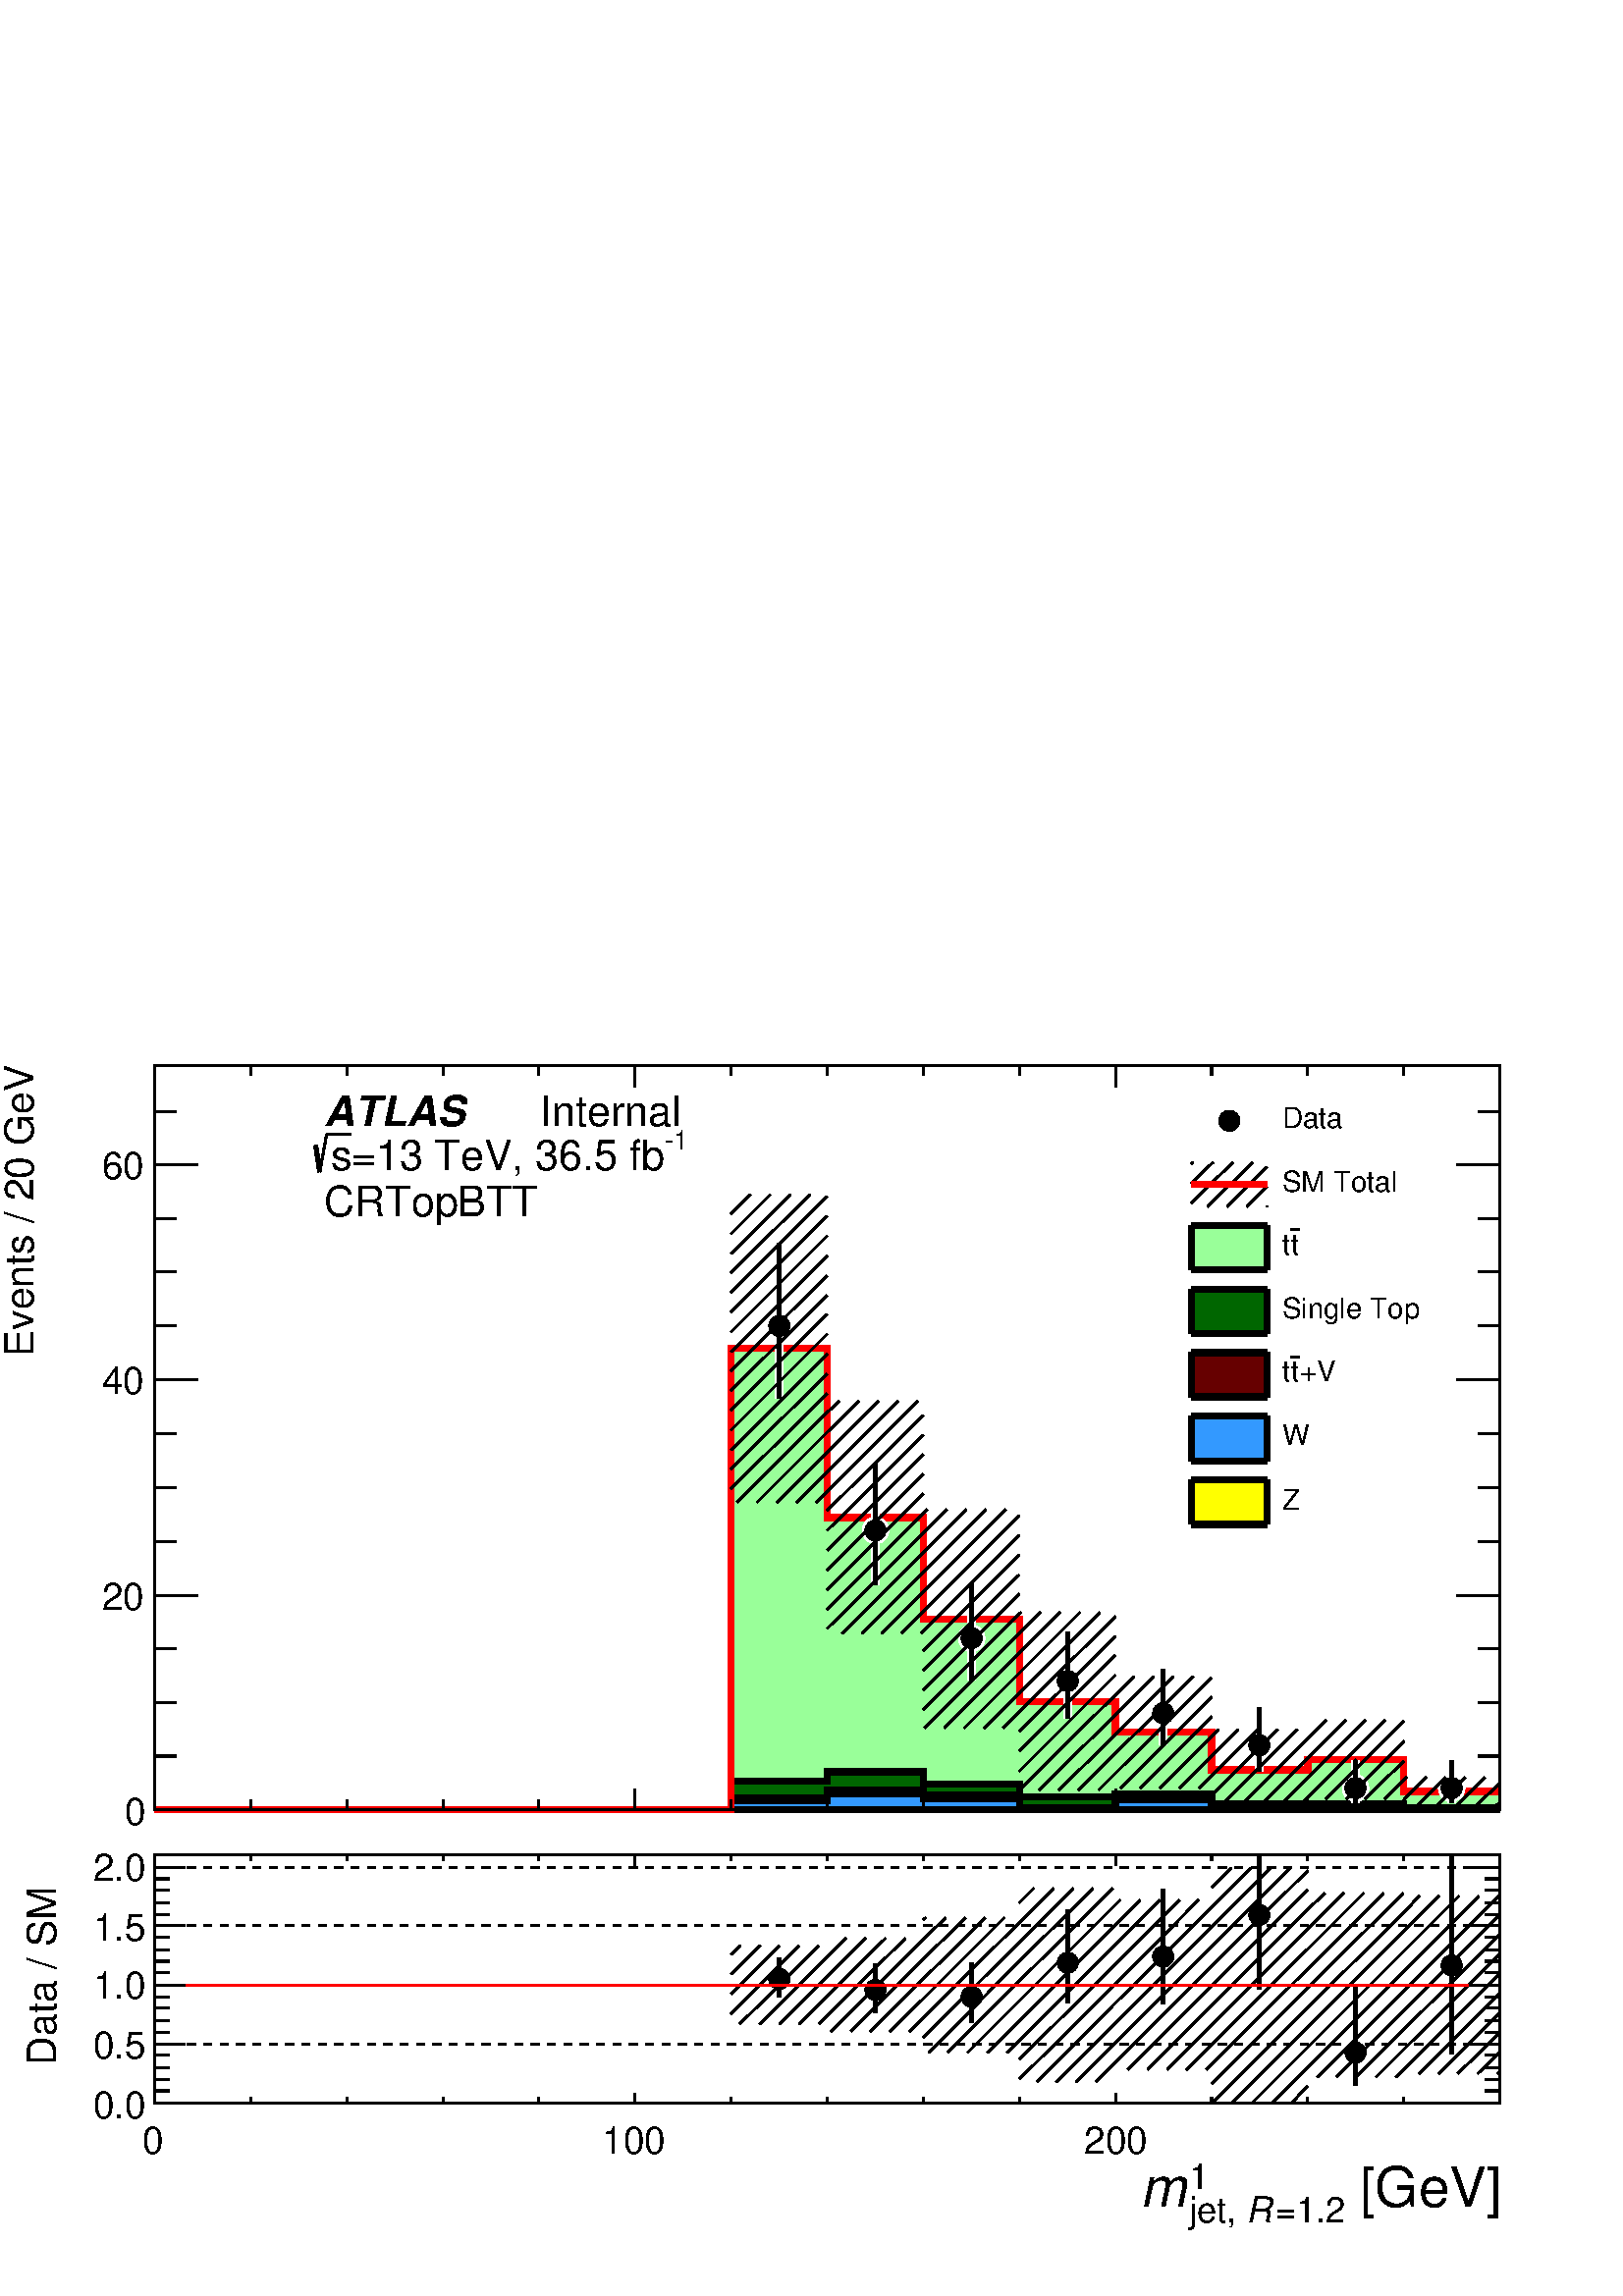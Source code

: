 %!PS-Adobe-2.0 EPSF-2.0
%%BoundingBox:  0 0 567 466
%%DocumentNeededResources: ProcSet (FontSetInit)
%%EndComments
%%BeginProlog
80 dict begin
/s {stroke} def /l {lineto} def /m {moveto} def /t {translate} def
/r {rotate} def /rl {roll}  def /R {repeat} def
/d {rlineto} def /rm {rmoveto} def /gr {grestore} def /f {eofill} def
/c {setrgbcolor} def /black {0 setgray} def /sd {setdash} def
/cl {closepath} def /sf {scalefont setfont} def /lw {setlinewidth} def
/box {m dup 0 exch d exch 0 d 0 exch neg d cl} def
/NC{systemdict begin initclip end}def/C{NC box clip newpath}def
/bl {box s} def /bf {gsave box gsave f grestore 1 lw [] 0 sd s grestore} def /Y { 0 exch d} def /X { 0 d} def 
/K {{pop pop 0 moveto} exch kshow} bind def
/ita {/ang 15 def gsave [1 0 ang dup sin exch cos div 1 0 0] concat} def 
/mp {newpath /y exch def /x exch def} def
/side {[w .77 mul w .23 mul] .385 w mul sd w 0 l currentpoint t -144 r} def
/mr {mp x y w2 0 360 arc} def /m24 {mr s} def /m20 {mr f} def
/mb {mp x y w2 add m w2 neg 0 d 0 w neg d w 0 d 0 w d cl} def
/mt {mp x y w2 add m w2 neg w neg d w 0 d cl} def
/m21 {mb f} def /m25 {mb s} def /m22 {mt f} def /m26{mt s} def
/m23 {mp x y w2 sub m w2 w d w neg 0 d cl f} def
/m27 {mp x y w2 add m w3 neg w2 neg d w3 w2 neg d w3 w2 d cl s} def
/m28 {mp x w2 sub y w2 sub w3 add m w3 0 d  0 w3 neg d w3 0 d 0 w3 d w3 0 d  0 w3 d w3 neg 0 d 0 w3 d w3 neg 0 d 0 w3 neg d w3 neg 0 d cl s } def
/m29 {mp gsave x w2 sub y w2 add w3 sub m currentpoint t 4 {side} repeat cl fill gr} def
/m30 {mp gsave x w2 sub y w2 add w3 sub m currentpoint t 4 {side} repeat cl s gr} def
/m31 {mp x y w2 sub m 0 w d x w2 sub y m w 0 d x w2 sub y w2 add m w w neg d x w2 sub y w2 sub m w w d s} def
/m32 {mp x y w2 sub m w2 w d w neg 0 d cl s} def
/m33 {mp x y w2 add m w3 neg w2 neg d w3 w2 neg d w3 w2 d cl f} def
/m34 {mp x w2 sub y w2 sub w3 add m w3 0 d  0 w3 neg d w3 0 d 0 w3 d w3 0 d  0 w3 d w3 neg 0 d 0 w3 d w3 neg 0 d 0 w3 neg d w3 neg 0 d cl f } def
/m2 {mp x y w2 sub m 0 w d x w2 sub y m w 0 d s} def
/m5 {mp x w2 sub y w2 sub m w w d x w2 sub y w2 add m w w neg d s} def
%%IncludeResource: ProcSet (FontSetInit)
%%IncludeResource: font Times-Roman
%%IncludeResource: font Times-Italic
%%IncludeResource: font Times-Bold
%%IncludeResource: font Times-BoldItalic
%%IncludeResource: font Helvetica
%%IncludeResource: font Helvetica-Oblique
%%IncludeResource: font Helvetica-Bold
%%IncludeResource: font Helvetica-BoldOblique
%%IncludeResource: font Courier
%%IncludeResource: font Courier-Oblique
%%IncludeResource: font Courier-Bold
%%IncludeResource: font Courier-BoldOblique
%%IncludeResource: font Symbol
%%IncludeResource: font ZapfDingbats
/reEncode {exch findfont dup length dict begin {1 index /FID eq  {pop pop} {def} ifelse } forall /Encoding exch def currentdict end dup /FontName get exch definefont pop } def [/Times-Bold /Times-Italic /Times-BoldItalic /Helvetica /Helvetica-Oblique
 /Helvetica-Bold /Helvetica-BoldOblique /Courier /Courier-Oblique /Courier-Bold /Courier-BoldOblique /Times-Roman /AvantGarde-Book /AvantGarde-BookOblique /AvantGarde-Demi /AvantGarde-DemiOblique /Bookman-Demi /Bookman-DemiItalic /Bookman-Light
 /Bookman-LightItalic /Helvetica-Narrow /Helvetica-Narrow-Bold /Helvetica-Narrow-BoldOblique /Helvetica-Narrow-Oblique /NewCenturySchlbk-Roman /NewCenturySchlbk-Bold /NewCenturySchlbk-BoldItalic /NewCenturySchlbk-Italic /Palatino-Bold
 /Palatino-BoldItalic /Palatino-Italic /Palatino-Roman ] {ISOLatin1Encoding reEncode } forall
%%EndProlog
%%BeginSetup
%%EndSetup
newpath  gsave  .25 .25 scale  gsave  0 0 t black[  ] 0 sd 3 lw 1 1 1 c 2268 1864 0 0 bf black 1 1 1 c 2268 1174 0 690 bf black 1 1 1 c 1973 1092 227 713 bf black 1973 1092 227 713 bl 1 1 1 c 1973 1092 227 713 bf black 1973 1092 227 713 bl 9 lw 1 1 1
 c black 227 713 m 1973 X s 3 lw 227 713 m 1973 X s
 gsave  2268 1174 0 690 C 2036.38 576.704 t 0 r /Helvetica findfont 58.706 sf 0 0 m ( [GeV]) show NC gr 
 gsave  2268 1174 0 690 C 1860.44 596.253 t 0 r /Helvetica findfont 39.138 sf 0 0 m (1) show NC gr 
 gsave  2268 1174 0 690 C 1958.19 560.413 t 0 r /Helvetica findfont 39.138 sf 0 0 m (=1.2) show NC gr 
 gsave  2268 1174 0 690 C 1925.6 560.413 t 0 r /Helvetica-Oblique findfont 39.138 sf 0 0 m (R) show NC gr 
 gsave  2268 1174 0 690 C 1860.44 560.413 t 0 r /Helvetica findfont 39.138 sf 0 0 m (jet, ) show NC gr 
 gsave  2268 1174 0 690 C 1808.31 576.704 t 0 r /Helvetica-Oblique findfont 58.706 sf 0 0 m (m) show NC gr  227 744 m -31 Y s 368 728 m -15 Y s 509 728 m -15 Y s 650 728 m -15 Y s 790 728 m -15 Y s 931 744 m -31 Y s 1072 728 m -15 Y s 1213 728 m -15
 Y s 1354 728 m -15 Y s 1495 728 m -15 Y s 1636 744 m -31 Y s 1636 744 m -31 Y s 1777 728 m -15 Y s 1918 728 m -15 Y s 2059 728 m -15 Y s 227 1805 m 1973 X s 227 1774 m 31 Y s 368 1790 m 15 Y s 509 1790 m 15 Y s 650 1790 m 15 Y s 790 1790 m 15 Y s
 931 1774 m 31 Y s 1072 1790 m 15 Y s 1213 1790 m 15 Y s 1354 1790 m 15 Y s 1495 1790 m 15 Y s 1636 1774 m 31 Y s 1636 1774 m 31 Y s 1777 1790 m 15 Y s 1918 1790 m 15 Y s 2059 1790 m 15 Y s 227 713 m 1092 Y s
 gsave  2268 1174 0 690 C 48.873 1378.22 t 90 r /Helvetica findfont 58.706 sf 0 0 m (Events / 20 GeV) show NC gr  290 713 m -63 X s 258 792 m -31 X s 258 871 m -31 X s 258 950 m -31 X s 290 1028 m -63 X s 258 1107 m -31 X s 258 1186 m -31 X s 258
 1265 m -31 X s 290 1344 m -63 X s 258 1423 m -31 X s 258 1502 m -31 X s 258 1580 m -31 X s 290 1659 m -63 X s 290 1659 m -63 X s 258 1738 m -31 X s
 gsave  2268 1174 0 690 C 182.46 690.741 t 0 r /Helvetica findfont 55.445 sf 0 0 m (0) show NC gr 
 gsave  2268 1174 0 690 C 149.878 1006.79 t 0 r /Helvetica findfont 55.445 sf 0 0 m (20) show NC gr 
 gsave  2268 1174 0 690 C 149.878 1322.83 t 0 r /Helvetica findfont 55.445 sf 0 0 m (40) show NC gr 
 gsave  2268 1174 0 690 C 149.878 1638.88 t 0 r /Helvetica findfont 55.445 sf 0 0 m (60) show NC gr  2200 713 m 1092 Y s 2136 713 m 64 X s 2168 792 m 32 X s 2168 871 m 32 X s 2168 950 m 32 X s 2136 1028 m 64 X s 2168 1107 m 32 X s 2168 1186 m 32 X s
 2168 1265 m 32 X s 2136 1344 m 64 X s 2168 1423 m 32 X s 2168 1502 m 32 X s 2168 1580 m 32 X s 2136 1659 m 64 X s 2136 1659 m 64 X s 2168 1738 m 32 X s 9 lw 0.6 1 0.6 c 3 lw 227 713 m 845 X 677 Y 141 X -248 Y 141 X -149 Y 141 X -121 Y 141 X -45 Y
 141 X -55 Y 141 X 15 Y 141 X -47 Y 141 X -27 Y f 9 lw black 0.6 1 0.6 c black 227 713 m 845 X 677 Y 141 X -248 Y 141 X -149 Y 141 X -121 Y 141 X -45 Y 141 X -55 Y 141 X 15 Y 141 X -47 Y 141 X s 0.999 0.999 0.999 c 0 0.4 0 c 3 lw 0.999 0.999 0.999 c
 227 713 m 845 X 42 Y 141 X 14 Y 141 X -18 Y 141 X -19 Y 141 X 4 Y 141 X -14 Y 282 X -6 Y 141 X -3 Y f 9 lw black 0.999 0.999 0.999 c black 227 713 m 845 X 42 Y 141 X 14 Y 141 X -18 Y 141 X -19 Y 141 X 4 Y 141 X -14 Y 282 X -6 Y 141 X s 1 1 1 c 0 0.4
 0 c black 227 713 m 845 X 42 Y 141 X 14 Y 141 X -18 Y 141 X -19 Y 141 X 4 Y 141 X -14 Y 282 X -6 Y 141 X s 0 0.4 0 c 3 lw 227 713 m 845 X 42 Y 141 X 14 Y 141 X -18 Y 141 X -19 Y 141 X 4 Y 141 X -14 Y 282 X -6 Y 141 X -3 Y f 9 lw black 0 0.4 0 c
 black 227 713 m 845 X 42 Y 141 X 14 Y 141 X -18 Y 141 X -19 Y 141 X 4 Y 141 X -14 Y 282 X -6 Y 141 X s 0.999 0.999 0.999 c 0.4 0 0 c 3 lw 0.999 0.999 0.999 c 227 713 m 845 X 18 Y 141 X 11 Y 141 X -7 Y 141 X -19 Y 141 X 14 Y 141 X -12 Y 141 X -2 Y
 141 X -1 Y 141 X -2 Y f 9 lw black 0.999 0.999 0.999 c black 227 713 m 845 X 18 Y 141 X 11 Y 141 X -7 Y 141 X -19 Y 141 X 14 Y 141 X -12 Y 141 X -2 Y 141 X -1 Y 141 X s 1 1 1 c 0.4 0 0 c black 227 713 m 845 X 18 Y 141 X 11 Y 141 X -7 Y 141 X -19 Y
 141 X 14 Y 141 X -12 Y 141 X -2 Y 141 X -1 Y 141 X s 0.4 0 0 c 3 lw 227 713 m 845 X 18 Y 141 X 11 Y 141 X -7 Y 141 X -19 Y 141 X 14 Y 141 X -12 Y 141 X -2 Y 141 X -1 Y 141 X -2 Y f 9 lw black 0.4 0 0 c black 227 713 m 845 X 18 Y 141 X 11 Y 141 X -7
 Y 141 X -19 Y 141 X 14 Y 141 X -12 Y 141 X -2 Y 141 X -1 Y 141 X s 0.999 0.999 0.999 c 0.2 0.6 1 c 3 lw 0.999 0.999 0.999 c 227 713 m 845 X 14 Y 141 X 10 Y 141 X -7 Y 141 X -14 Y 141 X 12 Y 141 X -11 Y 141 X -1 Y 141 X -2 Y 141 X -1 Y f 9 lw black
 0.999 0.999 0.999 c black 227 713 m 845 X 14 Y 141 X 10 Y 141 X -7 Y 141 X -14 Y 141 X 12 Y 141 X -11 Y 141 X -1 Y 141 X -2 Y 141 X s 1 1 1 c 0.2 0.6 1 c black 227 713 m 845 X 14 Y 141 X 10 Y 141 X -7 Y 141 X -14 Y 141 X 12 Y 141 X -11 Y 141 X -1 Y
 141 X -2 Y 141 X s 0.2 0.6 1 c 3 lw 227 713 m 845 X 14 Y 141 X 10 Y 141 X -7 Y 141 X -14 Y 141 X 12 Y 141 X -11 Y 141 X -1 Y 141 X -2 Y 141 X -1 Y f 9 lw black 0.2 0.6 1 c black 227 713 m 845 X 14 Y 141 X 10 Y 141 X -7 Y 141 X -14 Y 141 X 12 Y 141 X
 -11 Y 141 X -1 Y 141 X -2 Y 141 X s 0.999 0.999 0.999 c 1 1 0 c 3 lw 0.999 0.999 0.999 c 227 713 m 1973 X f 9 lw black 0.999 0.999 0.999 c black 227 713 m 1973 X s 1 1 1 c 1 1 0 c black 227 713 m 1973 X s 1 1 0 c 3 lw 227 713 m 1973 X f 9 lw black 1
 1 0 c black 227 713 m 1973 X s 3 lw 227 713 m 1973 X s 227 744 m -31 Y s 368 728 m -15 Y s 509 728 m -15 Y s 650 728 m -15 Y s 790 728 m -15 Y s 931 744 m -31 Y s 1072 728 m -15 Y s 1213 728 m -15 Y s 1354 728 m -15 Y s 1495 728 m -15 Y s 1636 744 m
 -31 Y s 1636 744 m -31 Y s 1777 728 m -15 Y s 1918 728 m -15 Y s 2059 728 m -15 Y s 227 1805 m 1973 X s 227 1774 m 31 Y s 368 1790 m 15 Y s 509 1790 m 15 Y s 650 1790 m 15 Y s 790 1790 m 15 Y s 931 1774 m 31 Y s 1072 1790 m 15 Y s 1213 1790 m 15 Y s
 1354 1790 m 15 Y s 1495 1790 m 15 Y s 1636 1774 m 31 Y s 1636 1774 m 31 Y s 1777 1790 m 15 Y s 1918 1790 m 15 Y s 2059 1790 m 15 Y s 227 713 m 1092 Y s 290 713 m -63 X s 258 792 m -31 X s 258 871 m -31 X s 258 950 m -31 X s 290 1028 m -63 X s 258
 1107 m -31 X s 258 1186 m -31 X s 258 1265 m -31 X s 290 1344 m -63 X s 258 1423 m -31 X s 258 1502 m -31 X s 258 1580 m -31 X s 290 1659 m -63 X s 290 1659 m -63 X s 258 1738 m -31 X s 2200 713 m 1092 Y s 2136 713 m 64 X s 2168 792 m 32 X s 2168
 871 m 32 X s 2168 950 m 32 X s 2136 1028 m 64 X s 2168 1107 m 32 X s 2168 1186 m 32 X s 2168 1265 m 32 X s 2136 1344 m 64 X s 2168 1423 m 32 X s 2168 1502 m 32 X s 2168 1580 m 32 X s 2136 1659 m 64 X s 2136 1659 m 64 X s 2168 1738 m 32 X s 1 0 0 c 9
 lw 1 1 1 c black 1 0 0 c 227 713 m 845 X 677 Y 141 X -248 Y 141 X -149 Y 141 X -121 Y 141 X -45 Y 141 X -55 Y 141 X 15 Y 141 X -47 Y 141 X s 1 1 1 c 12 lw 1143 1423 m 122 Y s 1143 1423 m -106 Y s 1284 1123 m 97 Y s 1284 1123 m -80 Y s 1425 965 m 81
 Y s 1425 965 m -62 Y s 1566 902 m 72 Y s 1566 902 m -54 Y s 1706 855 m 65 Y s 1706 855 m -46 Y s 1847 808 m 56 Y s 1847 808 m -38 Y s 1988 745 m 41 Y s 1988 745 m -21 Y s 2129 745 m 41 Y s 2129 745 m -21 Y s black 1 1 1 c 3 lw /w 39 def /w2 {w 2
 div} def /w3 {w 3 div} def 1143 1423 1284 1123 1425 965 1566 902 1706 855 1847 808 1988 745 2129 745 8 { m20} R 12 lw black 6 lw 1143 1423 m 122 Y s 1143 1423 m -106 Y s 1284 1123 m 97 Y s 1284 1123 m -80 Y s 1425 965 m 81 Y s 1425 965 m -62 Y s
 1566 902 m 72 Y s 1566 902 m -54 Y s 1706 855 m 65 Y s 1706 855 m -46 Y s 1847 808 m 56 Y s 1847 808 m -38 Y s 1988 745 m 41 Y s 1988 745 m -21 Y s 2129 745 m 41 Y s 2129 745 m -21 Y s 3 lw /w 31 def /w2 {w 2 div} def /w3 {w 3 div} def 1143 1423
 1284 1123 1425 965 1566 902 1706 855 1847 808 1988 745 2129 745 8 { m20} R 6 lw 1 0 0 c 9 lw black 3 lw 341 713 m cl s 312 713 m cl s 283 713 m cl s 254 713 m cl s 9 lw 1 0 0 c 3 lw black 485 713 m cl s 456 713 m cl s 428 713 m cl s 399 713 m cl s
 370 713 m cl s 9 lw 1 0 0 c 3 lw black 630 713 m cl s 601 713 m cl s 572 713 m cl s 543 713 m cl s 514 713 m cl s 9 lw 1 0 0 c 3 lw black 774 713 m cl s 745 713 m cl s 716 713 m cl s 687 713 m cl s 659 713 m cl s 9 lw 1 0 0 c 3 lw black 918 713 m cl
 s 889 713 m cl s 861 713 m cl s 832 713 m cl s 803 713 m cl s 9 lw 1 0 0 c 3 lw black 1063 713 m cl s 1034 713 m cl s 1005 713 m cl s 976 713 m cl s 947 713 m cl s 9 lw 1 0 0 c 3 lw black 1213 1180 m -16 -16 d s 1213 1209 m -45 -45 d s 1213 1238 m
 -74 -74 d s 1213 1267 m -103 -103 d s 1213 1296 m -132 -132 d s 1213 1324 m -141 -140 d s 1213 1353 m -141 -140 d s 1213 1382 m -141 -141 d s 1213 1411 m -141 -141 d s 1213 1440 m -141 -141 d s 1213 1468 m -141 -140 d s 1213 1497 m -141 -140 d s
 1213 1526 m -141 -141 d s 1213 1555 m -141 -141 d s 1213 1584 m -141 -141 d s 1213 1613 m -141 -141 d s 1188 1616 m -116 -115 d s 1159 1616 m -87 -87 d s 1130 1616 m -58 -58 d s 1101 1616 m -29 -29 d s 9 lw 1 0 0 c 3 lw black /w 2 def /w2 {w 2 div}
 def /w3 {w 3 div} def 1143 1390 m20 9 lw 3 lw 1354 975 m -3 -3 d s 1354 1004 m -32 -32 d s 1354 1033 m -61 -61 d s 1354 1062 m -90 -90 d s 1354 1091 m -119 -119 d s 1354 1119 m -141 -140 d s 1354 1148 m -141 -141 d s 1354 1177 m -141 -141 d s 1354
 1206 m -141 -141 d s 1354 1235 m -141 -141 d s 1354 1263 m -141 -140 d s 1354 1292 m -141 -140 d s 1346 1313 m -133 -133 d s 1317 1313 m -104 -104 d s 1288 1313 m -75 -75 d s 1260 1313 m -47 -46 d s 1231 1313 m -18 -17 d s 9 lw 1 0 0 c 3 lw black
 1284 1142 m20 9 lw 3 lw 1495 857 m -24 -24 d s 1495 885 m -52 -52 d s 1495 914 m -81 -81 d s 1495 943 m -110 -110 d s 1495 972 m -139 -139 d s 1495 1001 m -141 -141 d s 1495 1030 m -141 -141 d s 1495 1058 m -141 -140 d s 1495 1087 m -141 -141 d s
 1495 1116 m -141 -141 d s 1495 1145 m -141 -141 d s 1475 1154 m -121 -121 d s 1446 1154 m -92 -92 d s 1417 1154 m -63 -63 d s 1389 1154 m -35 -35 d s 1360 1154 m -6 -6 d s 9 lw 1 0 0 c 3 lw black 1425 993 m20 9 lw 3 lw 1636 767 m -25 -25 d s 1636
 796 m -54 -54 d s 1636 824 m -83 -82 d s 1636 853 m -112 -111 d s 1636 882 m -141 -140 d s 1636 911 m -141 -141 d s 1636 940 m -141 -141 d s 1636 968 m -141 -140 d s 1636 997 m -141 -140 d s 1613 1003 m -118 -118 d s 1584 1003 m -89 -89 d s 1555
 1003 m -60 -60 d s 1526 1003 m -31 -31 d s 1498 1003 m -3 -2 d s 9 lw 1 0 0 c 3 lw black 1566 872 m20 9 lw 3 lw 1777 763 m -18 -18 d s 1777 792 m -47 -47 d s 1777 821 m -76 -76 d s 1777 850 m -105 -105 d s 1777 879 m -134 -134 d s 1777 907 m -141
 -140 d s 1750 909 m -114 -113 d s 1721 909 m -85 -85 d s 1692 909 m -56 -56 d s 1663 909 m -27 -27 d s 9 lw 1 0 0 c 3 lw black 1706 827 m20 9 lw 3 lw 1918 731 m -18 -18 d s 1918 760 m -47 -47 d s 1918 789 m -76 -76 d s 1918 818 m -105 -105 d s 1903
 831 m -118 -118 d s 1874 831 m -97 -96 d s 1845 831 m -68 -68 d s 1816 831 m -39 -39 d s 1787 831 m -10 -10 d s 9 lw 1 0 0 c 3 lw black 1847 772 m20 9 lw 3 lw 2059 757 m -28 -28 d s 2059 785 m -57 -56 d s 2059 814 m -85 -85 d s 2059 843 m -114 -114
 d s 2032 845 m -114 -114 d s 2003 845 m -85 -85 d s 1974 845 m -56 -56 d s 1945 845 m -27 -27 d s 9 lw 1 0 0 c 3 lw black 1988 787 m20 9 lw 3 lw 2200 724 m -5 -4 d s 2200 753 m -34 -33 d s 2178 761 m -41 -41 d s 2149 761 m -41 -41 d s 2120 761 m -40
 -41 d s 2092 761 m -33 -33 d s 2063 761 m -4 -4 d s 9 lw 1 0 0 c 3 lw black 2129 740 m20 9 lw 3 lw 227 713 m 1973 X s 227 744 m -31 Y s 368 728 m -15 Y s 509 728 m -15 Y s 650 728 m -15 Y s 790 728 m -15 Y s 931 744 m -31 Y s 1072 728 m -15 Y s 1213
 728 m -15 Y s 1354 728 m -15 Y s 1495 728 m -15 Y s 1636 744 m -31 Y s 1636 744 m -31 Y s 1777 728 m -15 Y s 1918 728 m -15 Y s 2059 728 m -15 Y s 227 1805 m 1973 X s 227 1774 m 31 Y s 368 1790 m 15 Y s 509 1790 m 15 Y s 650 1790 m 15 Y s 790 1790 m
 15 Y s 931 1774 m 31 Y s 1072 1790 m 15 Y s 1213 1790 m 15 Y s 1354 1790 m 15 Y s 1495 1790 m 15 Y s 1636 1774 m 31 Y s 1636 1774 m 31 Y s 1777 1790 m 15 Y s 1918 1790 m 15 Y s 2059 1790 m 15 Y s 227 713 m 1092 Y s 290 713 m -63 X s 258 792 m -31 X
 s 258 871 m -31 X s 258 950 m -31 X s 290 1028 m -63 X s 258 1107 m -31 X s 258 1186 m -31 X s 258 1265 m -31 X s 290 1344 m -63 X s 258 1423 m -31 X s 258 1502 m -31 X s 258 1580 m -31 X s 290 1659 m -63 X s 290 1659 m -63 X s 258 1738 m -31 X s
 2200 713 m 1092 Y s 2136 713 m 64 X s 2168 792 m 32 X s 2168 871 m 32 X s 2168 950 m 32 X s 2136 1028 m 64 X s 2168 1107 m 32 X s 2168 1186 m 32 X s 2168 1265 m 32 X s 2136 1344 m 64 X s 2168 1423 m 32 X s 2168 1502 m 32 X s 2168 1580 m 32 X s 2136
 1659 m 64 X s 2136 1659 m 64 X s 2168 1738 m 32 X s
 gsave  2268 1864 0 0 C 1879.99 1713.82 t 0 r /Helvetica findfont 42.357 sf 0 0 m (Data) show NC gr  /w 31 def /w2 {w 2 div} def /w3 {w 3 div} def 1803 1724 m20
 gsave  2268 1864 0 0 C 1879.99 1619.33 t 0 r /Helvetica findfont 42.357 sf 0 0 m (SM Total) show NC gr  1858 1599 m -1 Y s 1858 1627 m -29 -29 d s 1858 1656 m -58 -58 d s 1837 1663 m -66 -65 d s 1808 1663 m -61 -60 d s 1779 1663 m -32 -31 d s 1750
 1663 m -3 -2 d s 1 0 0 c 9 lw 1747 1631 m 111 X s black
 gsave  2268 1864 0 0 C 1893.02 1528.1 t 0 r /Helvetica findfont 42.357 sf 0 0 m (t) show NC gr  3 lw 1893 1564 m 13 X s
 gsave  2268 1864 0 0 C 1879.99 1528.1 t 0 r /Helvetica findfont 42.357 sf 0 0 m (t) show NC gr  0.6 1 0.6 c 1747 1505 m 111 X 65 Y -111 X f black 9 lw 1747 1570 m 111 X s 1747 1505 m 111 X s 1858 1505 m 65 Y s 1747 1505 m 65 Y s
 gsave  2268 1864 0 0 C 1879.99 1433.61 t 0 r /Helvetica findfont 42.357 sf 0 0 m (Single Top) show NC gr  0 0.4 0 c 3 lw 1747 1412 m 111 X 65 Y -111 X f 9 lw black 1747 1477 m 111 X s 1747 1412 m 111 X s 1858 1412 m 65 Y s 1747 1412 m 65 Y s
 gsave  2268 1864 0 0 C 1906.05 1342.38 t 0 r /Helvetica findfont 42.357 sf 0 0 m (+V) show NC gr 
 gsave  2268 1864 0 0 C 1893.02 1342.38 t 0 r /Helvetica findfont 42.357 sf 0 0 m (t) show NC gr  3 lw 1893 1378 m 13 X s
 gsave  2268 1864 0 0 C 1879.99 1342.38 t 0 r /Helvetica findfont 42.357 sf 0 0 m (t) show NC gr  0.4 0 0 c 1747 1319 m 111 X 65 Y -111 X f black 9 lw 1747 1384 m 111 X s 1747 1319 m 111 X s 1858 1319 m 65 Y s 1747 1319 m 65 Y s
 gsave  2268 1864 0 0 C 1879.99 1247.9 t 0 r /Helvetica findfont 42.357 sf 0 0 m (W) show NC gr  0.2 0.6 1 c 3 lw 1747 1225 m 111 X 66 Y -111 X f 9 lw black 1747 1291 m 111 X s 1747 1225 m 111 X s 1858 1225 m 66 Y s 1747 1225 m 66 Y s
 gsave  2268 1864 0 0 C 1879.99 1153.41 t 0 r /Helvetica findfont 42.357 sf 0 0 m (Z) show NC gr  1 1 0 c 3 lw 1747 1132 m 111 X 65 Y -111 X f 9 lw black 1747 1197 m 111 X s 1747 1132 m 111 X s 1858 1132 m 65 Y s 1747 1132 m 65 Y s
 gsave  2268 1864 0 0 C 475.699 1717.08 t 0 r /Helvetica-BoldOblique findfont 61.906 sf 0 0 m (ATLAS) show NC gr 
 gsave  2268 1864 0 0 C 791.746 1717.08 t 0 r /Helvetica findfont 61.906 sf 0 0 m (Internal) show NC gr 
 gsave  2268 1864 0 0 C 974.206 1681.24 t 0 r /Helvetica findfont 39.099 sf 0 0 m (\2551) show NC gr 
 gsave  2268 1864 0 0 C 514.798 1651.91 t 0 r /Helvetica findfont 61.906 sf 0 0 m (=13 TeV, 36.5 fb) show NC gr 
 gsave  2268 1864 0 0 C 485.474 1651.91 t 0 r /Helvetica findfont 61.906 sf 0 0 m (s) show NC gr  6 lw 463 1688 m 6 -39 d s 3 lw 469 1649 m 10 55 d s 479 1704 m 36 X s
 gsave  2268 1864 0 0 C 475.699 1583.49 t 0 r /Helvetica findfont 61.906 sf 0 0 m (CRTopBTT) show NC gr  1 1 1 c 2268 559 0 93 bf black 1 1 1 c 1973 364 227 283 bf black 1973 364 227 283 bl 1 1 1 c 1973 364 227 283 bf black 1973 364 227 283 bl 227
 283 m 1973 X s
 gsave  2268 559 0 93 C 1971.22 130.329 t 0 r /Helvetica findfont 81.741 sf 0 0 m ( [GeV]) show NC gr 
 gsave  2268 559 0 93 C 1743.14 156.394 t 0 r /Helvetica findfont 52.314 sf 0 0 m (1) show NC gr 
 gsave  2268 559 0 93 C 1870.21 107.521 t 0 r /Helvetica findfont 52.314 sf 0 0 m (=1.2) show NC gr 
 gsave  2268 559 0 93 C 1827.86 107.521 t 0 r /Helvetica-Oblique findfont 52.314 sf 0 0 m (R) show NC gr 
 gsave  2268 559 0 93 C 1743.14 107.521 t 0 r /Helvetica findfont 52.314 sf 0 0 m (jet, ) show NC gr 
 gsave  2268 559 0 93 C 1671.46 130.329 t 0 r /Helvetica-Oblique findfont 81.741 sf 0 0 m (m) show NC gr  227 298 m -15 Y s 368 291 m -8 Y s 509 291 m -8 Y s 650 291 m -8 Y s 790 291 m -8 Y s 931 298 m -15 Y s 1072 291 m -8 Y s 1213 291 m -8 Y s
 1354 291 m -8 Y s 1495 291 m -8 Y s 1636 298 m -15 Y s 1636 298 m -15 Y s 1777 291 m -8 Y s 1918 291 m -8 Y s 2059 291 m -8 Y s
 gsave  2268 559 0 93 C 208.526 208.526 t 0 r /Helvetica findfont 55.584 sf 0 0 m (0) show NC gr 
 gsave  2268 559 0 93 C 882.976 208.526 t 0 r /Helvetica findfont 55.584 sf 0 0 m (100) show NC gr 
 gsave  2268 559 0 93 C 1590.01 208.526 t 0 r /Helvetica findfont 55.584 sf 0 0 m (200) show NC gr  227 647 m 1973 X s 227 632 m 15 Y s 368 639 m 8 Y s 509 639 m 8 Y s 650 639 m 8 Y s 790 639 m 8 Y s 931 632 m 15 Y s 1072 639 m 8 Y s 1213 639 m 8 Y s
 1354 639 m 8 Y s 1495 639 m 8 Y s 1636 632 m 15 Y s 1636 632 m 15 Y s 1777 639 m 8 Y s 1918 639 m 8 Y s 2059 639 m 8 Y s 227 283 m 364 Y s
 gsave  2268 559 0 93 C 81.455 338.854 t 90 r /Helvetica findfont 58.854 sf 0 0 m (Data / SM) show NC gr  271 283 m -44 X s 249 301 m -22 X s 249 318 m -22 X s 249 335 m -22 X s 249 353 m -22 X s 271 370 m -44 X s 249 387 m -22 X s 249 404 m -22 X
 s 249 422 m -22 X s 249 439 m -22 X s 271 456 m -44 X s 249 474 m -22 X s 249 491 m -22 X s 249 508 m -22 X s 249 526 m -22 X s 271 543 m -44 X s 249 560 m -22 X s 249 577 m -22 X s 249 595 m -22 X s 249 612 m -22 X s 271 629 m -44 X s 271 629 m -44
 X s 249 647 m -22 X s
 gsave  2268 559 0 93 C 136.845 260.657 t 0 r /Helvetica findfont 55.584 sf 0 0 m (0.0) show NC gr 
 gsave  2268 559 0 93 C 136.845 348.629 t 0 r /Helvetica findfont 55.584 sf 0 0 m (0.5) show NC gr 
 gsave  2268 559 0 93 C 136.845 436.601 t 0 r /Helvetica findfont 55.584 sf 0 0 m (1.0) show NC gr 
 gsave  2268 559 0 93 C 136.845 521.314 t 0 r /Helvetica findfont 55.584 sf 0 0 m (1.5) show NC gr 
 gsave  2268 559 0 93 C 136.845 609.286 t 0 r /Helvetica findfont 55.584 sf 0 0 m (2.0) show NC gr  2200 283 m 364 Y s 2155 283 m 45 X s 2178 301 m 22 X s 2178 318 m 22 X s 2178 335 m 22 X s 2178 353 m 22 X s 2155 370 m 45 X s 2178 387 m 22 X s 2178
 404 m 22 X s 2178 422 m 22 X s 2178 439 m 22 X s 2155 456 m 45 X s 2178 474 m 22 X s 2178 491 m 22 X s 2178 508 m 22 X s 2178 526 m 22 X s 2155 543 m 45 X s 2178 560 m 22 X s 2178 577 m 22 X s 2178 595 m 22 X s 2178 612 m 22 X s 2155 629 m 45 X s
 2155 629 m 45 X s 2178 647 m 22 X s 1 0 0 c 9 lw black 3 lw 364 456 m cl s 335 456 m cl s 306 456 m cl s 277 456 m cl s 249 456 m cl s 9 lw 1 0 0 c 3 lw black /w 2 def /w2 {w 2 div} def /w3 {w 3 div} def 297 456 m20 9 lw 3 lw 508 456 m cl s 479 456
 m cl s 451 456 m cl s 422 456 m cl s 393 456 m cl s 9 lw 1 0 0 c 3 lw black 438 456 m20 9 lw 3 lw 624 456 m cl s 595 456 m cl s 566 456 m cl s 537 456 m cl s 9 lw 1 0 0 c 3 lw black 579 456 m20 9 lw 3 lw 768 456 m cl s 739 456 m cl s 710 456 m cl s
 681 456 m cl s 653 456 m cl s 9 lw 1 0 0 c 3 lw black 720 456 m20 9 lw 3 lw 912 456 m cl s 884 456 m cl s 855 456 m cl s 826 456 m cl s 797 456 m cl s 9 lw 1 0 0 c 3 lw black 861 456 m20 9 lw 3 lw 1057 456 m cl s 1028 456 m cl s 999 456 m cl s 970
 456 m cl s 941 456 m cl s 9 lw 1 0 0 c 3 lw black 1002 456 m20 9 lw 3 lw 1213 411 m -12 -12 d s 1213 440 m -41 -41 d s 1213 469 m -70 -70 d s 1213 497 m -99 -98 d s 1201 514 m -116 -115 d s 1172 514 m -100 -100 d s 1143 514 m -71 -71 d s 1115 514 m
 -43 -42 d s 1086 514 m -14 -13 d s 9 lw 1 0 0 c 3 lw black 1143 456 m20 9 lw 3 lw 1354 408 m -20 -20 d s 1354 436 m -49 -48 d s 1354 465 m -78 -77 d s 1354 494 m -106 -106 d s 1354 523 m -135 -135 d s 1328 525 m -115 -114 d s 1299 525 m -86 -85 d s
 1270 525 m -57 -56 d s 1241 525 m -28 -28 d s 9 lw 1 0 0 c 3 lw black 1284 456 m20 9 lw 3 lw 1495 375 m -18 -18 d s 1495 404 m -47 -47 d s 1495 433 m -76 -76 d s 1495 462 m -105 -105 d s 1495 491 m -133 -134 d s 1495 519 m -141 -140 d s 1495 548 m
 -141 -140 d s 1473 555 m -119 -119 d s 1445 555 m -91 -90 d s 1416 555 m -62 -61 d s 1387 555 m -33 -32 d s 1358 555 m -4 -3 d s 9 lw 1 0 0 c 3 lw black 1425 456 m20 9 lw 3 lw 1636 343 m -29 -29 d s 1636 372 m -58 -58 d s 1636 401 m -87 -87 d s 1636
 430 m -115 -116 d s 1636 458 m -141 -140 d s 1636 487 m -141 -140 d s 1636 516 m -141 -141 d s 1636 545 m -141 -141 d s 1636 574 m -141 -141 d s 1632 598 m -137 -136 d s 1603 598 m -108 -107 d s 1574 598 m -79 -79 d s 1545 598 m -50 -50 d s 1516 598
 m -21 -21 d s 9 lw 1 0 0 c 3 lw black 1566 456 m20 9 lw 3 lw 1777 340 m -8 -8 d s 1777 369 m -37 -37 d s 1777 397 m -65 -65 d s 1777 426 m -94 -94 d s 1777 455 m -123 -123 d s 1777 484 m -141 -141 d s 1777 513 m -141 -141 d s 1777 541 m -141 -140 d
 s 1777 570 m -141 -140 d s 1758 581 m -122 -123 d s 1730 581 m -94 -94 d s 1701 581 m -65 -65 d s 1672 581 m -36 -36 d s 1643 581 m -7 -7 d s 9 lw 1 0 0 c 3 lw black 1706 456 m20 9 lw 3 lw 1918 308 m -23 -24 d s 1918 336 m -52 -52 d s 1918 365 m -81
 -81 d s 1918 394 m -110 -110 d s 1918 423 m -139 -139 d s 1918 452 m -141 -141 d s 1918 480 m -141 -140 d s 1918 509 m -141 -140 d s 1918 538 m -141 -141 d s 1918 567 m -141 -141 d s 1918 596 m -141 -141 d s 1918 624 m -141 -140 d s 1893 628 m -116
 -115 d s 1864 628 m -87 -87 d s 1835 628 m -58 -58 d s 1806 628 m -29 -29 d s 1777 628 m s 9 lw 1 0 0 c 3 lw black 1847 456 m20 9 lw 3 lw 2059 333 m -12 -12 d s 2059 362 m -41 -41 d s 2059 391 m -70 -70 d s 2059 419 m -99 -98 d s 2059 448 m -127
 -127 d s 2059 477 m -141 -141 d s 2059 506 m -141 -141 d s 2059 535 m -141 -141 d s 2059 563 m -141 -140 d s 2058 591 m -140 -139 d s 2029 591 m -111 -111 d s 2000 591 m -82 -82 d s 1971 591 m -53 -53 d s 1943 591 m -25 -24 d s 9 lw 1 0 0 c 3 lw
 black 1988 456 m20 9 lw 3 lw 2200 330 m -4 -4 d s 2200 358 m -33 -32 d s 2200 387 m -62 -61 d s 2200 416 m -90 -90 d s 2200 445 m -119 -119 d s 2200 474 m -141 -141 d s 2200 502 m -141 -140 d s 2200 531 m -141 -140 d s 2200 560 m -141 -141 d s 2198
 587 m -139 -139 d s 2169 587 m -110 -110 d s 2140 587 m -81 -81 d s 2111 587 m -52 -52 d s 2082 587 m -23 -24 d s 9 lw 1 0 0 c 3 lw black 2129 456 m20 9 lw 6 lw 1143 465 m 31 Y s 1143 465 m -27 Y s 1284 449 m 39 Y s 1284 449 m -33 Y s 1425 439 m 50
 Y s 1425 439 m -38 Y s 1566 489 m 78 Y s 1566 489 m -59 Y s 1706 498 m 99 Y s 1706 498 m -70 Y s 1847 559 m 88 Y s 1847 559 m -109 Y s 1988 357 m 97 Y s 1988 357 m -48 Y s 2129 485 m 162 Y s 2129 485 m -130 Y s 3 lw /w 31 def /w2 {w 2 div} def /w3
 {w 3 div} def 1143 465 1284 449 1425 439 1566 489 1706 498 1847 559 1988 357 2129 485 8 { m20} R 6 lw[  12 12 ] 0 sd 3 lw 227 370 m 1973 X s 1 0 0 c[  ] 0 sd 227 456 m 1973 X s black[  12 12 ] 0 sd 227 543 m 1973 X s 227 629 m 1973 X s[  ] 0 sd 227
 283 m 1973 X s 227 298 m -15 Y s 368 291 m -8 Y s 509 291 m -8 Y s 650 291 m -8 Y s 790 291 m -8 Y s 931 298 m -15 Y s 1072 291 m -8 Y s 1213 291 m -8 Y s 1354 291 m -8 Y s 1495 291 m -8 Y s 1636 298 m -15 Y s 1636 298 m -15 Y s 1777 291 m -8 Y s
 1918 291 m -8 Y s 2059 291 m -8 Y s 227 647 m 1973 X s 227 632 m 15 Y s 368 639 m 8 Y s 509 639 m 8 Y s 650 639 m 8 Y s 790 639 m 8 Y s 931 632 m 15 Y s 1072 639 m 8 Y s 1213 639 m 8 Y s 1354 639 m 8 Y s 1495 639 m 8 Y s 1636 632 m 15 Y s 1636 632 m
 15 Y s 1777 639 m 8 Y s 1918 639 m 8 Y s 2059 639 m 8 Y s 227 283 m 364 Y s 271 283 m -44 X s 249 301 m -22 X s 249 318 m -22 X s 249 335 m -22 X s 249 353 m -22 X s 271 370 m -44 X s 249 387 m -22 X s 249 404 m -22 X s 249 422 m -22 X s 249 439 m
 -22 X s 271 456 m -44 X s 249 474 m -22 X s 249 491 m -22 X s 249 508 m -22 X s 249 526 m -22 X s 271 543 m -44 X s 249 560 m -22 X s 249 577 m -22 X s 249 595 m -22 X s 249 612 m -22 X s 271 629 m -44 X s 271 629 m -44 X s 249 647 m -22 X s 2200
 283 m 364 Y s 2155 283 m 45 X s 2178 301 m 22 X s 2178 318 m 22 X s 2178 335 m 22 X s 2178 353 m 22 X s 2155 370 m 45 X s 2178 387 m 22 X s 2178 404 m 22 X s 2178 422 m 22 X s 2178 439 m 22 X s 2155 456 m 45 X s 2178 474 m 22 X s 2178 491 m 22 X s
 2178 508 m 22 X s 2178 526 m 22 X s 2155 543 m 45 X s 2178 560 m 22 X s 2178 577 m 22 X s 2178 595 m 22 X s 2178 612 m 22 X s 2155 629 m 45 X s 2155 629 m 45 X s 2178 647 m 22 X s
 gr  gr showpage
end
%%EOF
